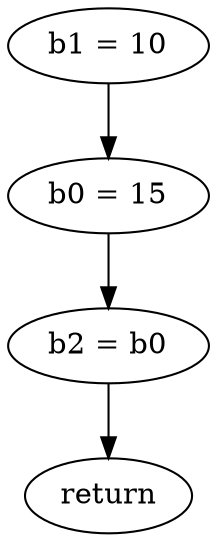 digraph "unitGraph" {
    "b1 = 10"
    "b0 = 15"
    "b2 = b0"
    "return"
    "b1 = 10"->"b0 = 15";
    "b0 = 15"->"b2 = b0";
    "b2 = b0"->"return";
}
